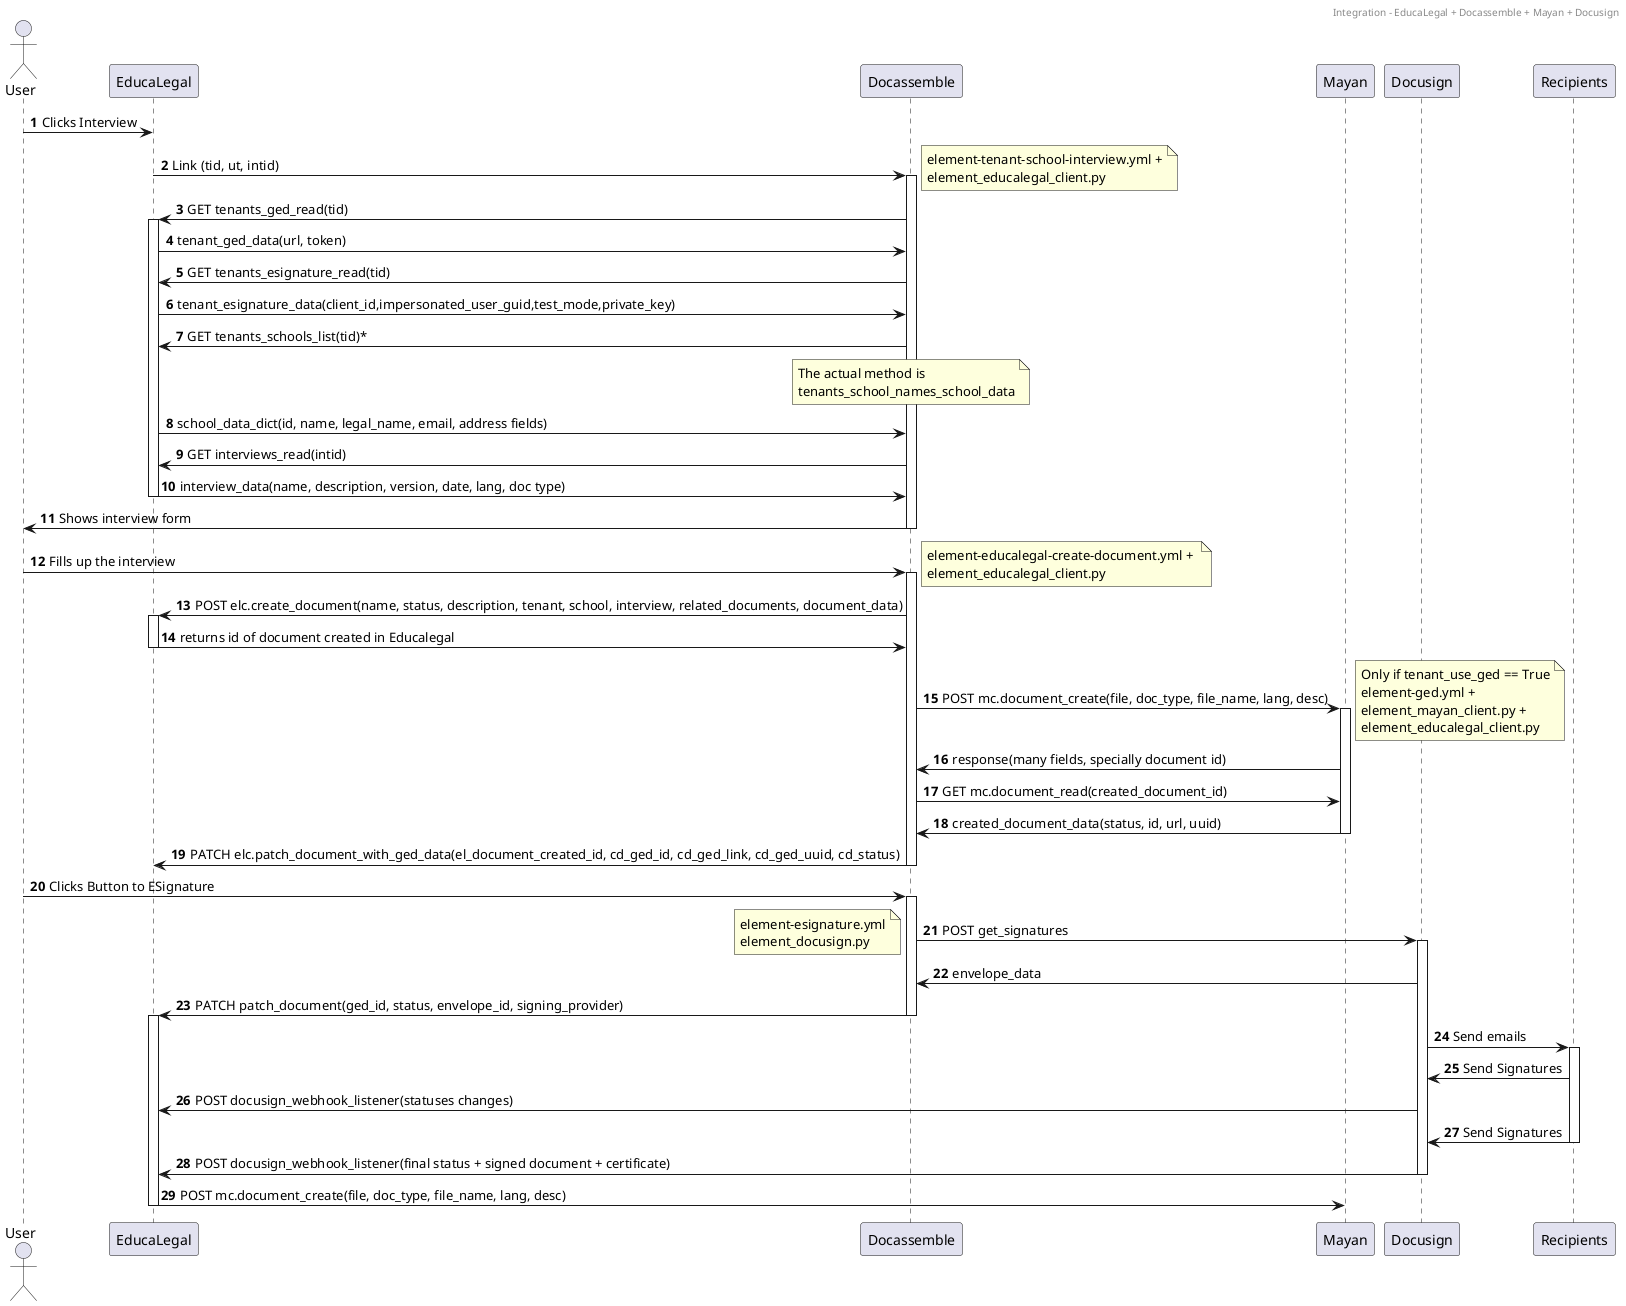 @startuml
header Integration - EducaLegal + Docassemble + Mayan + Docusign
actor User
autonumber
User -> EducaLegal: Clicks Interview
EducaLegal -> Docassemble: Link (tid, ut, intid)
note right
element-tenant-school-interview.yml +
element_educalegal_client.py
end note
activate Docassemble
Docassemble -> EducaLegal: GET tenants_ged_read(tid)
activate EducaLegal
EducaLegal -> Docassemble: tenant_ged_data(url, token)
Docassemble -> EducaLegal: GET tenants_esignature_read(tid)
EducaLegal -> Docassemble: tenant_esignature_data(client_id,impersonated_user_guid,test_mode,private_key)
Docassemble -> EducaLegal: GET tenants_schools_list(tid)*
note over Docassemble
The actual method is 
tenants_school_names_school_data
end note
EducaLegal -> Docassemble: school_data_dict(id, name, legal_name, email, address fields)
Docassemble -> EducaLegal: GET interviews_read(intid)
EducaLegal -> Docassemble: interview_data(name, description, version, date, lang, doc type)
deactivate EducaLegal
Docassemble -> User: Shows interview form
deactivate Docassemble
User -> Docassemble: Fills up the interview
activate Docassemble
note right
element-educalegal-create-document.yml + 
element_educalegal_client.py
end note
Docassemble -> EducaLegal: POST elc.create_document(name, status, description, tenant, school, interview, related_documents, document_data)
activate EducaLegal
EducaLegal -> Docassemble: returns id of document created in Educalegal
deactivate EducaLegal
Docassemble -> Mayan: POST mc.document_create(file, doc_type, file_name, lang, desc)
activate Mayan
note right
Only if tenant_use_ged == True
element-ged.yml + 
element_mayan_client.py +
element_educalegal_client.py
end note
Mayan -> Docassemble: response(many fields, specially document id)
Docassemble -> Mayan: GET mc.document_read(created_document_id)
Mayan -> Docassemble: created_document_data(status, id, url, uuid)
deactivate Mayan
Docassemble -> EducaLegal: PATCH elc.patch_document_with_ged_data(el_document_created_id, cd_ged_id, cd_ged_link, cd_ged_uuid, cd_status)
deactivate Docassemble
User -> Docassemble: Clicks Button to ESignature
activate Docassemble
Docassemble -> Docusign: POST get_signatures
note left
element-esignature.yml
element_docusign.py
end note
activate Docusign
Docusign -> Docassemble: envelope_data
Docassemble -> EducaLegal: PATCH patch_document(ged_id, status, envelope_id, signing_provider)
deactivate Docassemble
activate EducaLegal
Docusign -> Recipients: Send emails
activate Recipients
Recipients -> Docusign: Send Signatures
Docusign -> EducaLegal: POST docusign_webhook_listener(statuses changes)
Recipients -> Docusign: Send Signatures
deactivate Recipients
Docusign -> EducaLegal: POST docusign_webhook_listener(final status + signed document + certificate)
deactivate Docusign
EducaLegal -> Mayan: POST mc.document_create(file, doc_type, file_name, lang, desc)
deactivate EducaLegal
@enduml